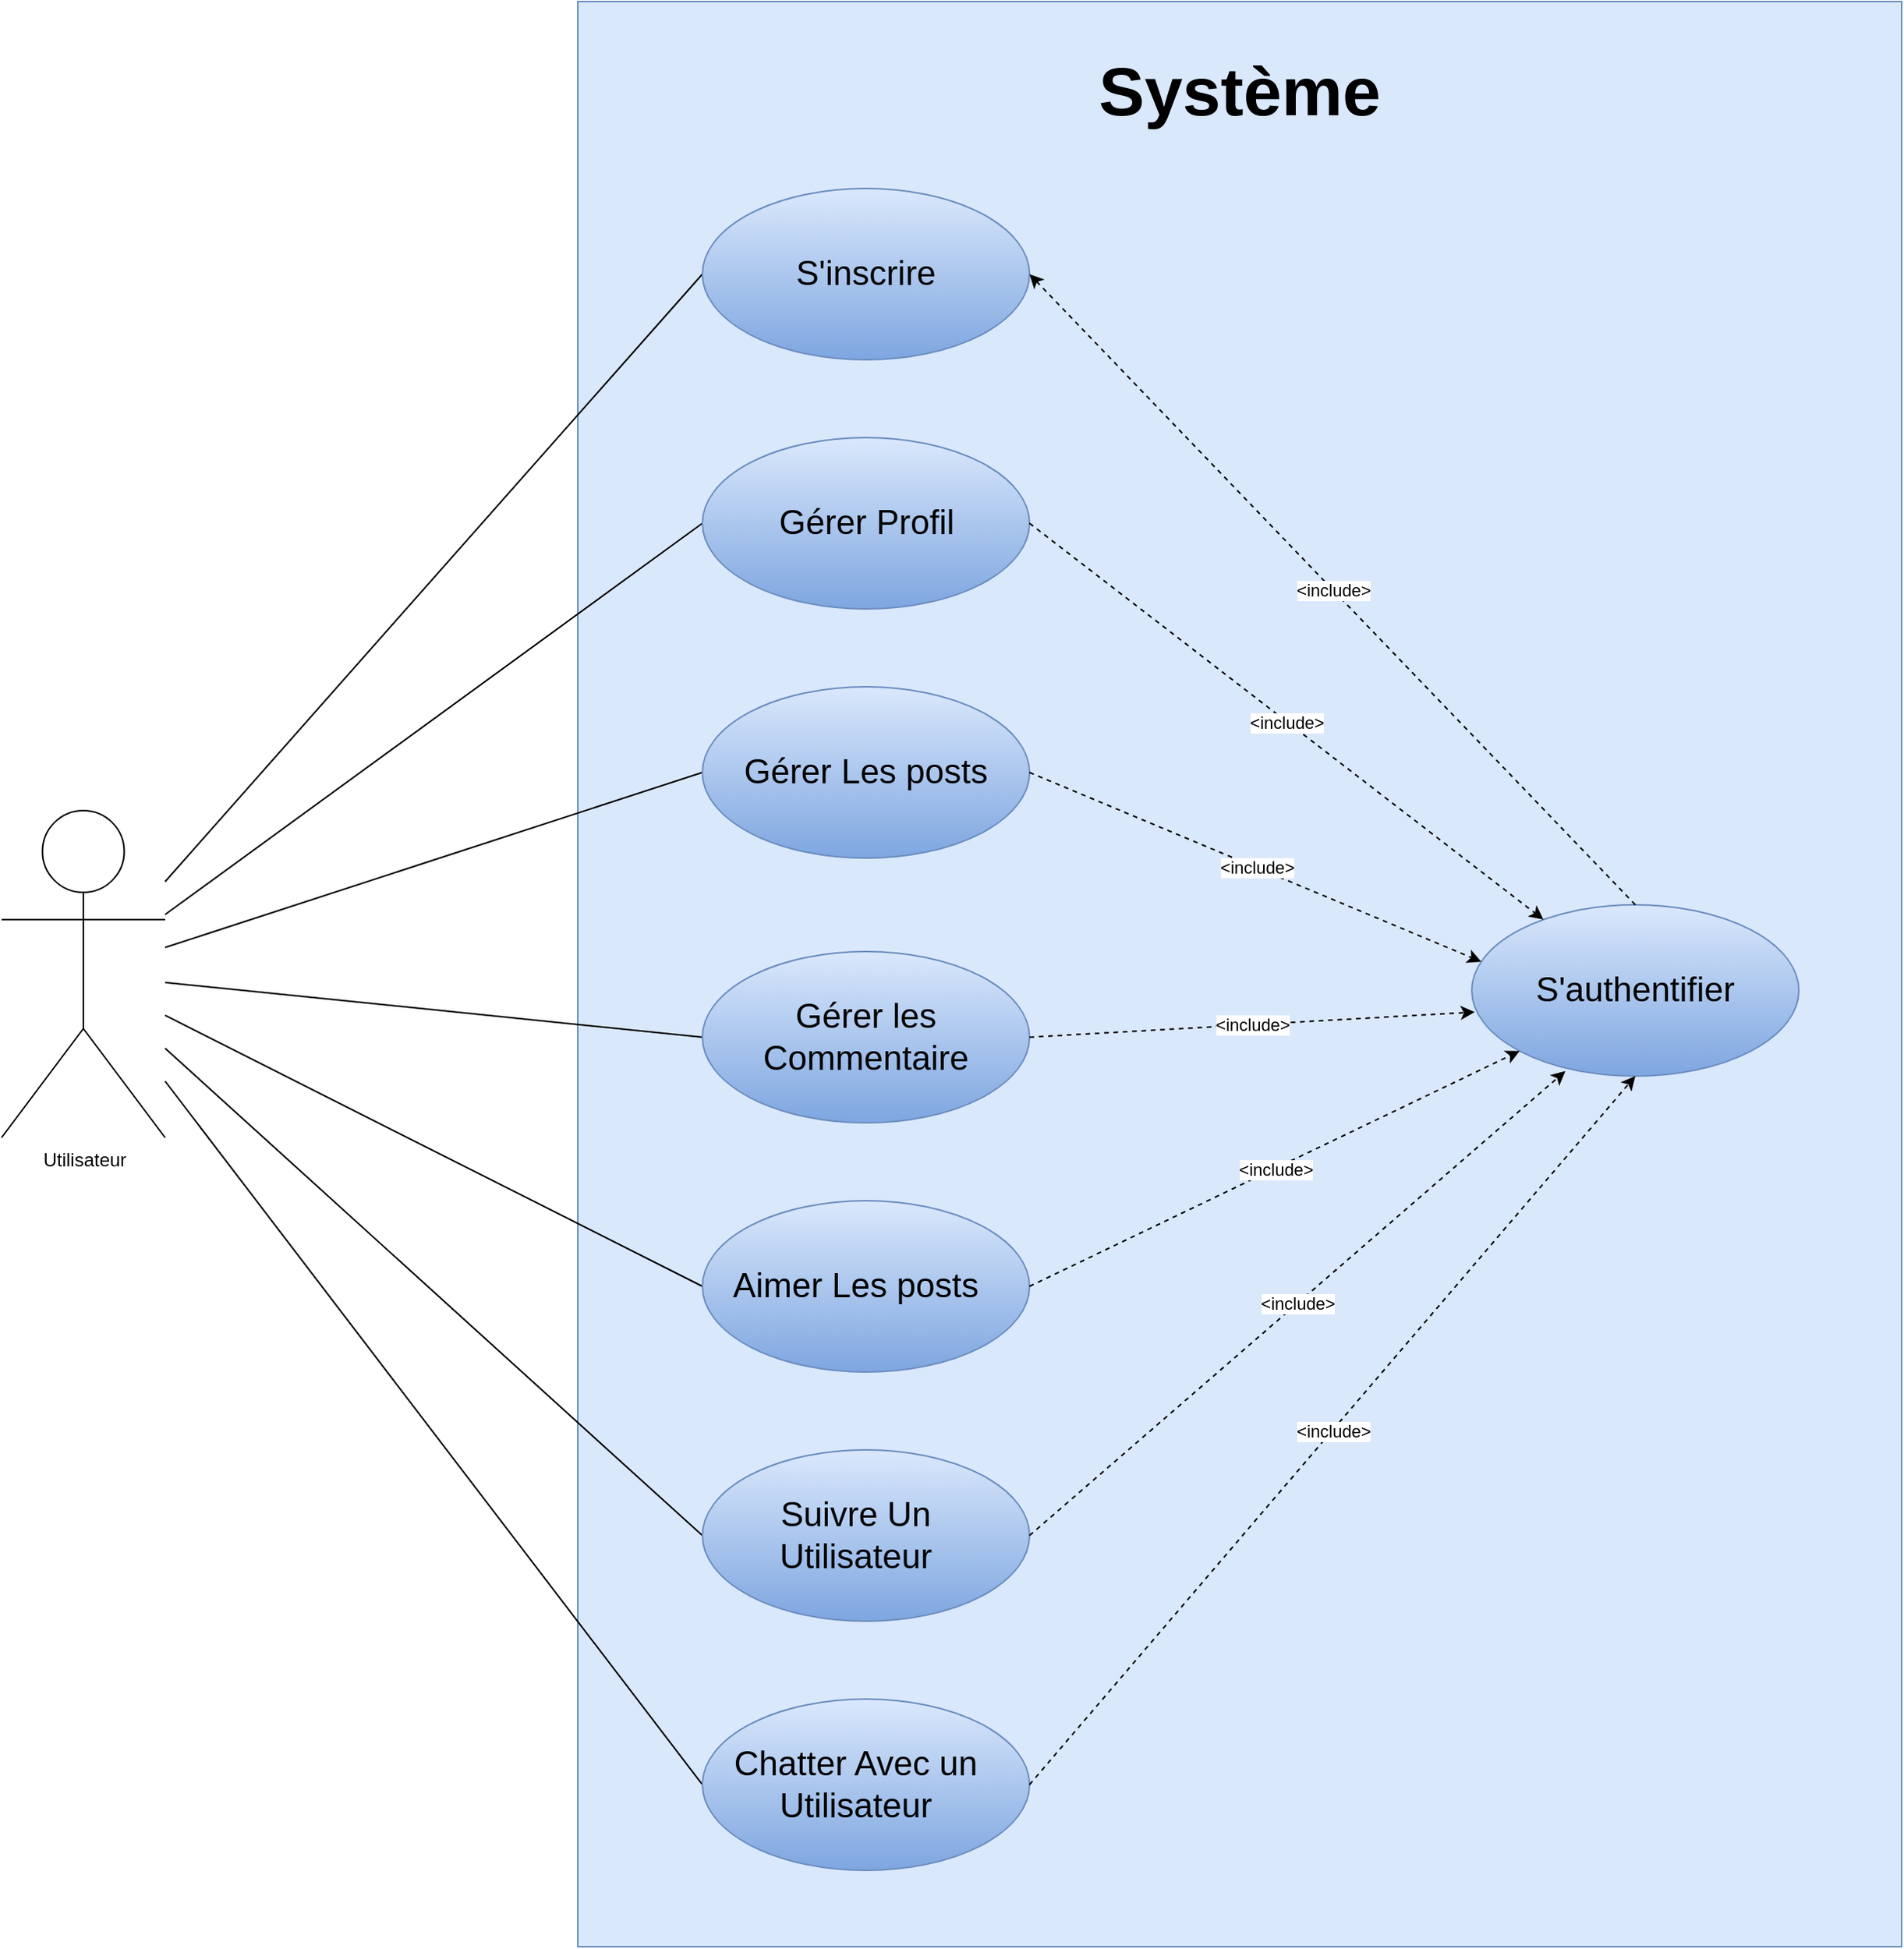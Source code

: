 <mxfile version="18.0.3" type="device"><diagram id="khUGaqG-q2a0NoD6u0Q9" name="Page-1"><mxGraphModel dx="1335" dy="1877" grid="1" gridSize="20" guides="1" tooltips="1" connect="1" arrows="1" fold="1" page="1" pageScale="1" pageWidth="827" pageHeight="1169" math="0" shadow="0"><root><mxCell id="0"/><mxCell id="1" parent="0"/><mxCell id="3bA_BOJv3_ChdsVpYsZH-21" value="" style="whiteSpace=wrap;html=1;fillColor=#dae8fc;strokeColor=#6c8ebf;" vertex="1" parent="1"><mxGeometry x="440" y="-100" width="850" height="1249" as="geometry"/></mxCell><mxCell id="3bA_BOJv3_ChdsVpYsZH-26" style="rounded=0;orthogonalLoop=1;jettySize=auto;html=1;entryX=0;entryY=0.5;entryDx=0;entryDy=0;fontSize=44;endArrow=none;endFill=0;" edge="1" parent="1" source="RBHhxbuA13wy-nxPnNwC-1" target="RBHhxbuA13wy-nxPnNwC-2"><mxGeometry relative="1" as="geometry"/></mxCell><mxCell id="3bA_BOJv3_ChdsVpYsZH-27" style="edgeStyle=none;rounded=0;orthogonalLoop=1;jettySize=auto;html=1;entryX=0;entryY=0.5;entryDx=0;entryDy=0;fontSize=44;endArrow=none;endFill=0;" edge="1" parent="1" source="RBHhxbuA13wy-nxPnNwC-1" target="RBHhxbuA13wy-nxPnNwC-5"><mxGeometry relative="1" as="geometry"/></mxCell><mxCell id="3bA_BOJv3_ChdsVpYsZH-28" style="edgeStyle=none;rounded=0;orthogonalLoop=1;jettySize=auto;html=1;entryX=0;entryY=0.5;entryDx=0;entryDy=0;fontSize=44;endArrow=none;endFill=0;" edge="1" parent="1" source="RBHhxbuA13wy-nxPnNwC-1" target="RBHhxbuA13wy-nxPnNwC-7"><mxGeometry relative="1" as="geometry"/></mxCell><mxCell id="3bA_BOJv3_ChdsVpYsZH-29" style="edgeStyle=none;rounded=0;orthogonalLoop=1;jettySize=auto;html=1;entryX=0;entryY=0.5;entryDx=0;entryDy=0;fontSize=44;endArrow=none;endFill=0;" edge="1" parent="1" source="RBHhxbuA13wy-nxPnNwC-1" target="RBHhxbuA13wy-nxPnNwC-9"><mxGeometry relative="1" as="geometry"/></mxCell><mxCell id="3bA_BOJv3_ChdsVpYsZH-30" style="edgeStyle=none;rounded=0;orthogonalLoop=1;jettySize=auto;html=1;entryX=0;entryY=0.5;entryDx=0;entryDy=0;fontSize=44;endArrow=none;endFill=0;" edge="1" parent="1" source="RBHhxbuA13wy-nxPnNwC-1" target="RBHhxbuA13wy-nxPnNwC-11"><mxGeometry relative="1" as="geometry"/></mxCell><mxCell id="3bA_BOJv3_ChdsVpYsZH-31" style="edgeStyle=none;rounded=0;orthogonalLoop=1;jettySize=auto;html=1;entryX=0;entryY=0.5;entryDx=0;entryDy=0;fontSize=44;endArrow=none;endFill=0;" edge="1" parent="1" source="RBHhxbuA13wy-nxPnNwC-1" target="RBHhxbuA13wy-nxPnNwC-14"><mxGeometry relative="1" as="geometry"/></mxCell><mxCell id="3bA_BOJv3_ChdsVpYsZH-32" style="edgeStyle=none;rounded=0;orthogonalLoop=1;jettySize=auto;html=1;entryX=0;entryY=0.5;entryDx=0;entryDy=0;fontSize=44;endArrow=none;endFill=0;" edge="1" parent="1" source="RBHhxbuA13wy-nxPnNwC-1" target="RBHhxbuA13wy-nxPnNwC-16"><mxGeometry relative="1" as="geometry"/></mxCell><mxCell id="RBHhxbuA13wy-nxPnNwC-1" value="Utilisateur" style="shape=umlActor;verticalLabelPosition=bottom;verticalAlign=top;html=1;outlineConnect=0;" parent="1" vertex="1"><mxGeometry x="70" y="419.5" width="105" height="210" as="geometry"/></mxCell><mxCell id="RBHhxbuA13wy-nxPnNwC-2" value="" style="ellipse;whiteSpace=wrap;html=1;fillColor=#dae8fc;strokeColor=#6c8ebf;gradientColor=#7ea6e0;" parent="1" vertex="1"><mxGeometry x="520" y="20" width="210" height="110" as="geometry"/></mxCell><mxCell id="RBHhxbuA13wy-nxPnNwC-3" value="&lt;font style=&quot;font-size: 22px;&quot;&gt;S'inscrire&lt;/font&gt;" style="text;html=1;strokeColor=none;fillColor=none;align=center;verticalAlign=middle;whiteSpace=wrap;rounded=0;" parent="1" vertex="1"><mxGeometry x="595" y="60" width="60" height="30" as="geometry"/></mxCell><mxCell id="RBHhxbuA13wy-nxPnNwC-5" value="" style="ellipse;whiteSpace=wrap;html=1;fillColor=#dae8fc;gradientColor=#7ea6e0;strokeColor=#6c8ebf;" parent="1" vertex="1"><mxGeometry x="520" y="180" width="210" height="110" as="geometry"/></mxCell><mxCell id="RBHhxbuA13wy-nxPnNwC-6" value="&lt;font style=&quot;font-size: 22px;&quot;&gt;Gérer Profil&lt;/font&gt;" style="text;html=1;strokeColor=none;fillColor=none;align=center;verticalAlign=middle;whiteSpace=wrap;rounded=0;" parent="1" vertex="1"><mxGeometry x="552.5" y="220" width="145" height="30" as="geometry"/></mxCell><mxCell id="RBHhxbuA13wy-nxPnNwC-7" value="" style="ellipse;whiteSpace=wrap;html=1;fillColor=#dae8fc;gradientColor=#7ea6e0;strokeColor=#6c8ebf;" parent="1" vertex="1"><mxGeometry x="520" y="340" width="210" height="110" as="geometry"/></mxCell><mxCell id="RBHhxbuA13wy-nxPnNwC-9" value="" style="ellipse;whiteSpace=wrap;html=1;fillColor=#dae8fc;gradientColor=#7ea6e0;strokeColor=#6c8ebf;" parent="1" vertex="1"><mxGeometry x="520" y="510" width="210" height="110" as="geometry"/></mxCell><mxCell id="RBHhxbuA13wy-nxPnNwC-10" value="&lt;font style=&quot;font-size: 22px;&quot;&gt;Gérer les Commentaire&lt;/font&gt;" style="text;html=1;strokeColor=none;fillColor=none;align=center;verticalAlign=middle;whiteSpace=wrap;rounded=0;" parent="1" vertex="1"><mxGeometry x="595" y="550" width="60" height="30" as="geometry"/></mxCell><mxCell id="RBHhxbuA13wy-nxPnNwC-11" value="" style="ellipse;whiteSpace=wrap;html=1;fillColor=#dae8fc;gradientColor=#7ea6e0;strokeColor=#6c8ebf;" parent="1" vertex="1"><mxGeometry x="520" y="670" width="210" height="110" as="geometry"/></mxCell><mxCell id="RBHhxbuA13wy-nxPnNwC-12" value="&lt;font style=&quot;font-size: 22px;&quot;&gt;Aimer Les posts&lt;/font&gt;" style="text;html=1;strokeColor=none;fillColor=none;align=center;verticalAlign=middle;whiteSpace=wrap;rounded=0;" parent="1" vertex="1"><mxGeometry x="536.25" y="710" width="165" height="30" as="geometry"/></mxCell><mxCell id="RBHhxbuA13wy-nxPnNwC-13" value="&lt;font style=&quot;font-size: 22px;&quot;&gt;Gérer Les posts&lt;/font&gt;" style="text;html=1;strokeColor=none;fillColor=none;align=center;verticalAlign=middle;whiteSpace=wrap;rounded=0;" parent="1" vertex="1"><mxGeometry x="536.25" y="380" width="177.5" height="30" as="geometry"/></mxCell><mxCell id="RBHhxbuA13wy-nxPnNwC-14" value="" style="ellipse;whiteSpace=wrap;html=1;fillColor=#dae8fc;gradientColor=#7ea6e0;strokeColor=#6c8ebf;" parent="1" vertex="1"><mxGeometry x="520" y="830" width="210" height="110" as="geometry"/></mxCell><mxCell id="RBHhxbuA13wy-nxPnNwC-15" value="&lt;font style=&quot;font-size: 22px;&quot;&gt;Suivre Un Utilisateur&lt;/font&gt;" style="text;html=1;strokeColor=none;fillColor=none;align=center;verticalAlign=middle;whiteSpace=wrap;rounded=0;" parent="1" vertex="1"><mxGeometry x="536.25" y="870" width="165" height="30" as="geometry"/></mxCell><mxCell id="RBHhxbuA13wy-nxPnNwC-16" value="" style="ellipse;whiteSpace=wrap;html=1;fillColor=#dae8fc;gradientColor=#7ea6e0;strokeColor=#6c8ebf;" parent="1" vertex="1"><mxGeometry x="520" y="990" width="210" height="110" as="geometry"/></mxCell><mxCell id="RBHhxbuA13wy-nxPnNwC-17" value="&lt;font style=&quot;font-size: 22px;&quot;&gt;Chatter Avec un Utilisateur&lt;/font&gt;" style="text;html=1;strokeColor=none;fillColor=none;align=center;verticalAlign=middle;whiteSpace=wrap;rounded=0;" parent="1" vertex="1"><mxGeometry x="536.25" y="1030" width="165" height="30" as="geometry"/></mxCell><mxCell id="3bA_BOJv3_ChdsVpYsZH-1" value="" style="ellipse;whiteSpace=wrap;html=1;fillColor=#dae8fc;gradientColor=#7ea6e0;strokeColor=#6c8ebf;" vertex="1" parent="1"><mxGeometry x="1014" y="480" width="210" height="110" as="geometry"/></mxCell><mxCell id="3bA_BOJv3_ChdsVpYsZH-2" value="&lt;font style=&quot;font-size: 22px;&quot;&gt;S'authentifier&lt;/font&gt;" style="text;html=1;strokeColor=none;fillColor=none;align=center;verticalAlign=middle;whiteSpace=wrap;rounded=0;" vertex="1" parent="1"><mxGeometry x="1089" y="520" width="60" height="30" as="geometry"/></mxCell><mxCell id="3bA_BOJv3_ChdsVpYsZH-3" value="" style="endArrow=classic;html=1;rounded=0;exitX=0.5;exitY=0;exitDx=0;exitDy=0;entryX=1;entryY=0.5;entryDx=0;entryDy=0;dashed=1;" edge="1" parent="1" source="3bA_BOJv3_ChdsVpYsZH-1" target="RBHhxbuA13wy-nxPnNwC-2"><mxGeometry relative="1" as="geometry"><mxPoint x="464" y="770" as="sourcePoint"/><mxPoint x="564" y="770" as="targetPoint"/></mxGeometry></mxCell><mxCell id="3bA_BOJv3_ChdsVpYsZH-4" value="&amp;lt;include&amp;gt;" style="edgeLabel;resizable=0;html=1;align=center;verticalAlign=middle;" connectable="0" vertex="1" parent="3bA_BOJv3_ChdsVpYsZH-3"><mxGeometry relative="1" as="geometry"/></mxCell><mxCell id="3bA_BOJv3_ChdsVpYsZH-5" value="" style="endArrow=classic;html=1;rounded=0;exitX=1;exitY=0.5;exitDx=0;exitDy=0;dashed=1;" edge="1" parent="1" source="RBHhxbuA13wy-nxPnNwC-5" target="3bA_BOJv3_ChdsVpYsZH-1"><mxGeometry relative="1" as="geometry"><mxPoint x="1129" y="490" as="sourcePoint"/><mxPoint x="740" y="85" as="targetPoint"/></mxGeometry></mxCell><mxCell id="3bA_BOJv3_ChdsVpYsZH-6" value="&amp;lt;include&amp;gt;" style="edgeLabel;resizable=0;html=1;align=center;verticalAlign=middle;" connectable="0" vertex="1" parent="3bA_BOJv3_ChdsVpYsZH-5"><mxGeometry relative="1" as="geometry"/></mxCell><mxCell id="3bA_BOJv3_ChdsVpYsZH-7" value="" style="endArrow=classic;html=1;rounded=0;exitX=1;exitY=0.5;exitDx=0;exitDy=0;dashed=1;entryX=0.029;entryY=0.332;entryDx=0;entryDy=0;entryPerimeter=0;" edge="1" parent="1" source="RBHhxbuA13wy-nxPnNwC-7" target="3bA_BOJv3_ChdsVpYsZH-1"><mxGeometry relative="1" as="geometry"><mxPoint x="740" y="245" as="sourcePoint"/><mxPoint x="1070.184" y="499.438" as="targetPoint"/></mxGeometry></mxCell><mxCell id="3bA_BOJv3_ChdsVpYsZH-8" value="&amp;lt;include&amp;gt;" style="edgeLabel;resizable=0;html=1;align=center;verticalAlign=middle;" connectable="0" vertex="1" parent="3bA_BOJv3_ChdsVpYsZH-7"><mxGeometry relative="1" as="geometry"/></mxCell><mxCell id="3bA_BOJv3_ChdsVpYsZH-9" value="" style="endArrow=classic;html=1;rounded=0;exitX=1;exitY=0.5;exitDx=0;exitDy=0;dashed=1;entryX=0.009;entryY=0.626;entryDx=0;entryDy=0;entryPerimeter=0;" edge="1" parent="1" source="RBHhxbuA13wy-nxPnNwC-9" target="3bA_BOJv3_ChdsVpYsZH-1"><mxGeometry relative="1" as="geometry"><mxPoint x="740" y="405" as="sourcePoint"/><mxPoint x="1024" y="545" as="targetPoint"/></mxGeometry></mxCell><mxCell id="3bA_BOJv3_ChdsVpYsZH-10" value="&amp;lt;include&amp;gt;" style="edgeLabel;resizable=0;html=1;align=center;verticalAlign=middle;" connectable="0" vertex="1" parent="3bA_BOJv3_ChdsVpYsZH-9"><mxGeometry relative="1" as="geometry"/></mxCell><mxCell id="3bA_BOJv3_ChdsVpYsZH-11" value="" style="endArrow=classic;html=1;rounded=0;exitX=1;exitY=0.5;exitDx=0;exitDy=0;dashed=1;entryX=0;entryY=1;entryDx=0;entryDy=0;" edge="1" parent="1" source="RBHhxbuA13wy-nxPnNwC-11" target="3bA_BOJv3_ChdsVpYsZH-1"><mxGeometry relative="1" as="geometry"><mxPoint x="740" y="575" as="sourcePoint"/><mxPoint x="1034" y="555" as="targetPoint"/></mxGeometry></mxCell><mxCell id="3bA_BOJv3_ChdsVpYsZH-12" value="&amp;lt;include&amp;gt;" style="edgeLabel;resizable=0;html=1;align=center;verticalAlign=middle;" connectable="0" vertex="1" parent="3bA_BOJv3_ChdsVpYsZH-11"><mxGeometry relative="1" as="geometry"/></mxCell><mxCell id="3bA_BOJv3_ChdsVpYsZH-13" value="" style="endArrow=classic;html=1;rounded=0;exitX=1;exitY=0.5;exitDx=0;exitDy=0;dashed=1;entryX=0.286;entryY=0.971;entryDx=0;entryDy=0;entryPerimeter=0;" edge="1" parent="1" source="RBHhxbuA13wy-nxPnNwC-14" target="3bA_BOJv3_ChdsVpYsZH-1"><mxGeometry relative="1" as="geometry"><mxPoint x="740" y="735" as="sourcePoint"/><mxPoint x="1044" y="565" as="targetPoint"/></mxGeometry></mxCell><mxCell id="3bA_BOJv3_ChdsVpYsZH-14" value="&amp;lt;include&amp;gt;" style="edgeLabel;resizable=0;html=1;align=center;verticalAlign=middle;" connectable="0" vertex="1" parent="3bA_BOJv3_ChdsVpYsZH-13"><mxGeometry relative="1" as="geometry"/></mxCell><mxCell id="3bA_BOJv3_ChdsVpYsZH-15" value="" style="endArrow=classic;html=1;rounded=0;exitX=1;exitY=0.5;exitDx=0;exitDy=0;dashed=1;entryX=0.5;entryY=1;entryDx=0;entryDy=0;" edge="1" parent="1" source="RBHhxbuA13wy-nxPnNwC-16" target="3bA_BOJv3_ChdsVpYsZH-1"><mxGeometry relative="1" as="geometry"><mxPoint x="740" y="895" as="sourcePoint"/><mxPoint x="1054" y="575" as="targetPoint"/></mxGeometry></mxCell><mxCell id="3bA_BOJv3_ChdsVpYsZH-16" value="&amp;lt;include&amp;gt;" style="edgeLabel;resizable=0;html=1;align=center;verticalAlign=middle;" connectable="0" vertex="1" parent="3bA_BOJv3_ChdsVpYsZH-15"><mxGeometry relative="1" as="geometry"/></mxCell><mxCell id="3bA_BOJv3_ChdsVpYsZH-22" value="&lt;font size=&quot;1&quot; style=&quot;&quot;&gt;&lt;b style=&quot;font-size: 44px;&quot;&gt;Système&lt;/b&gt;&lt;/font&gt;" style="text;html=1;strokeColor=none;fillColor=none;align=center;verticalAlign=middle;whiteSpace=wrap;rounded=0;" vertex="1" parent="1"><mxGeometry x="735" y="-72" width="260" height="60" as="geometry"/></mxCell></root></mxGraphModel></diagram></mxfile>